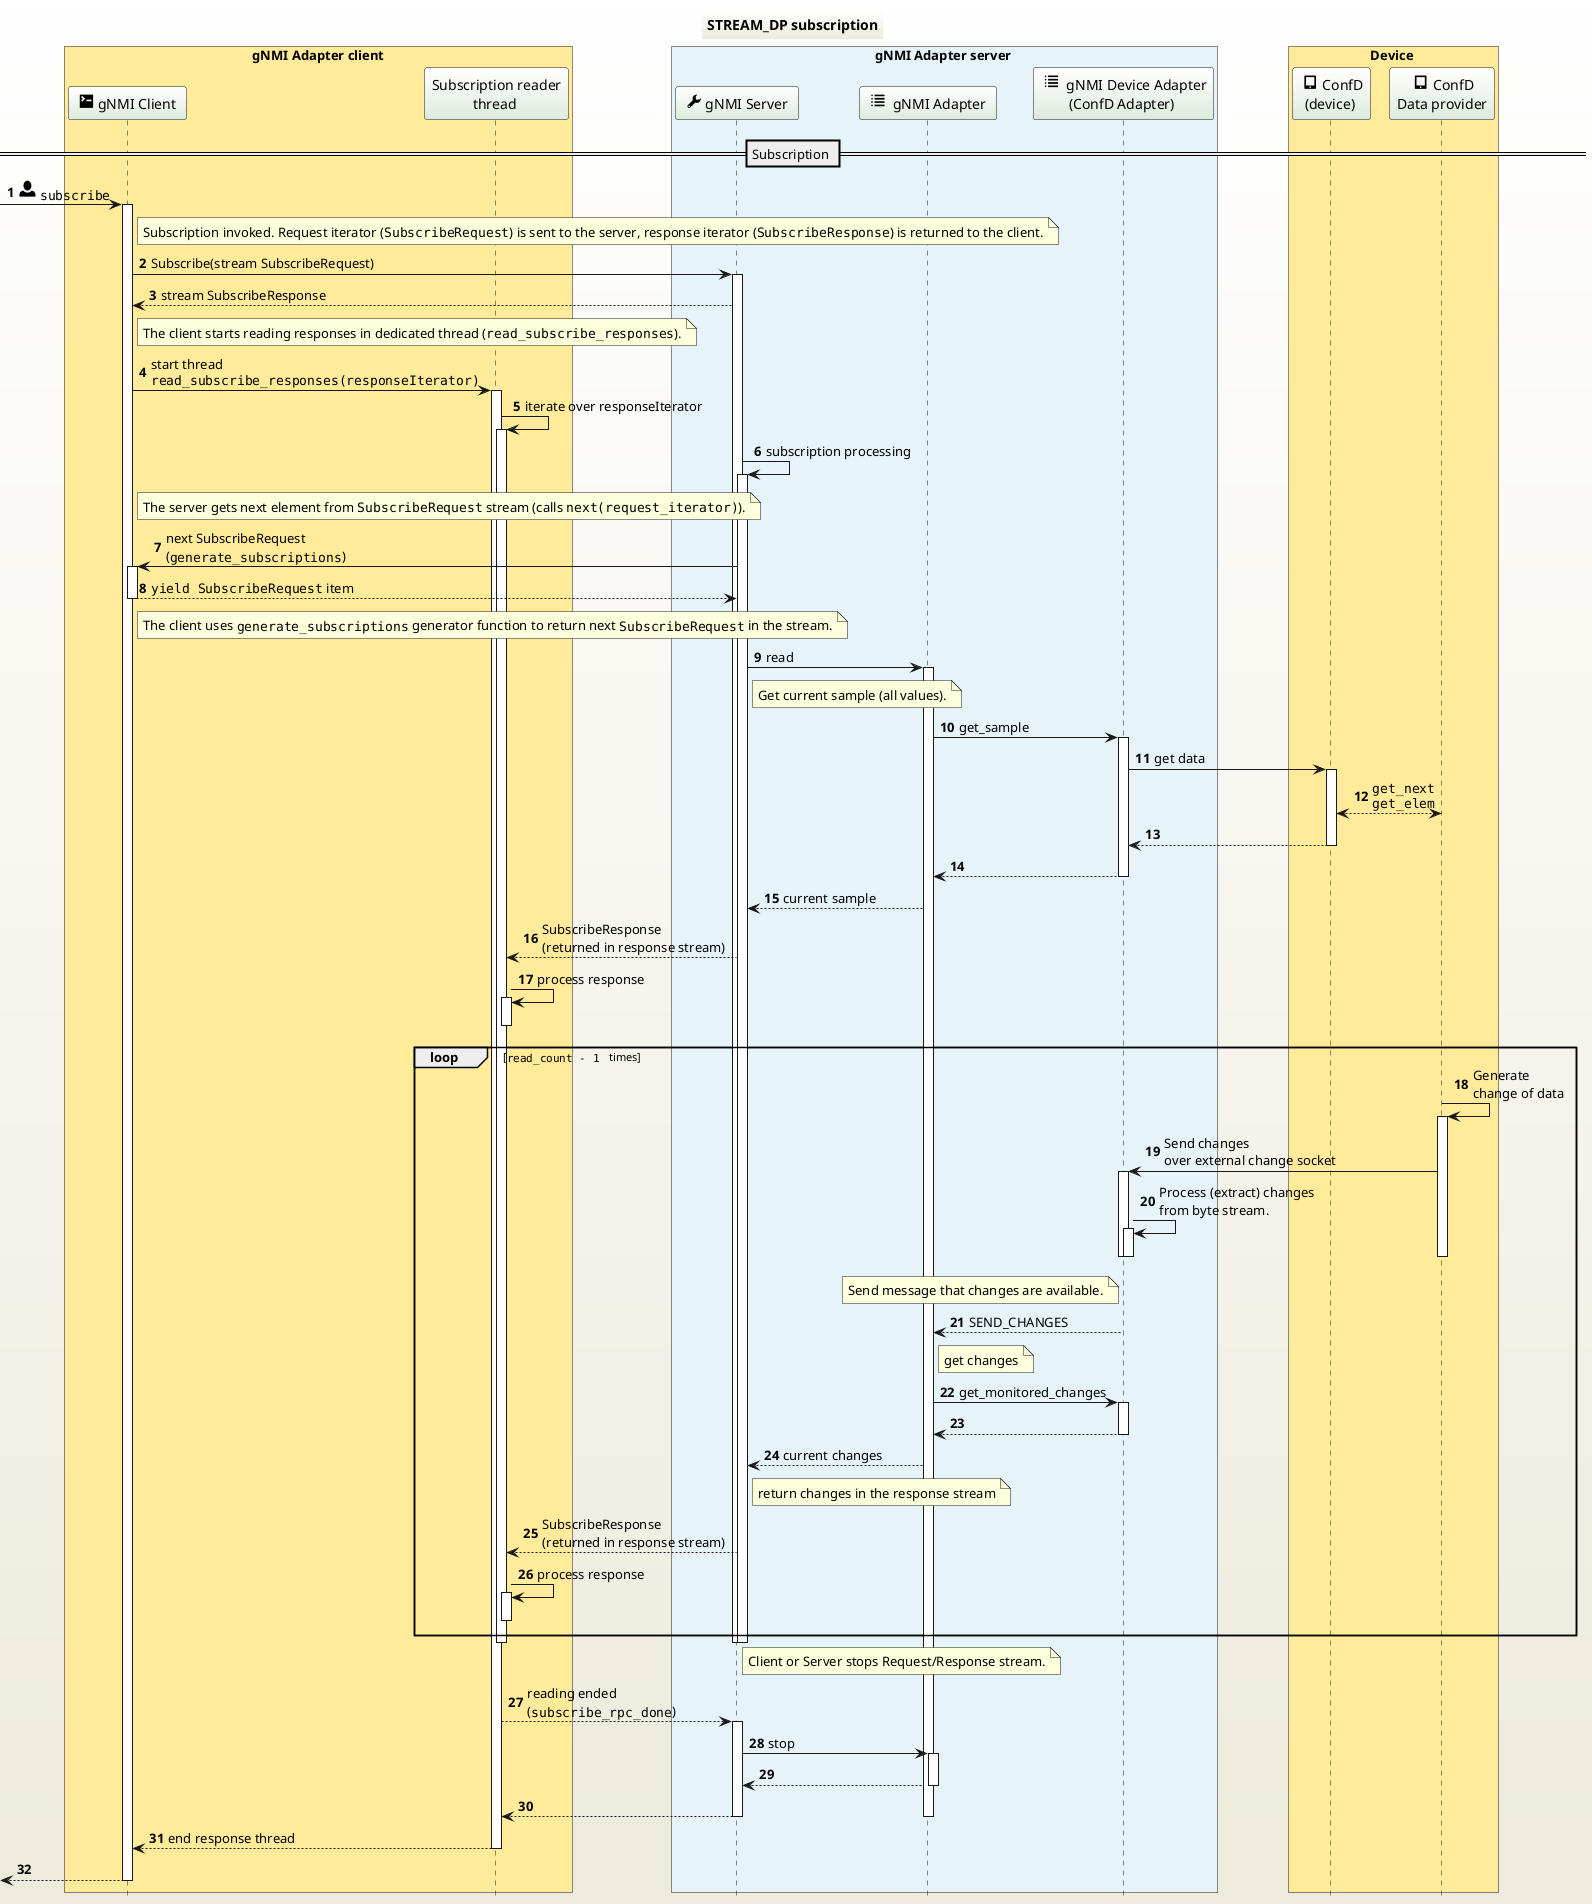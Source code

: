 @startuml
hide footbox
autonumber
title STREAM_DP subscription
skinparam BackgroundColor #FFFFFF-#EEEBDC
skinparam SequenceParticipantBackgroundColor #FFFFFF-#DDEBDC
skinparam DatabaseBackgroundColor #FFFFFF-#DDEBDC
skinparam SequenceBoxFontStyle plain
skinparam SequenceGroupFontStyle plain
skinparam SequenceDividerFontStyle plain
box "    gNMI Adapter client    " #FFEB99
  participant client as " <size:20><&terminal></size> gNMI Client "
  participant sub_read as "Subscription reader\nthread "
end box
box "    gNMI Adapter server     " #E6F3F8
  participant server as " <size:20><&wrench></size> gNMI Server "
  participant adapter as " <size:20><&list></size>  gNMI Adapter "
  participant device_adapter as " <size:20><&list></size>  gNMI Device Adapter\n(ConfD Adapter) "
end box
box "    Device     " #FFEB99
  participant device as " <size:20><&tablet></size> ConfD\n(device) "
  participant dataprovider as " <size:20><&tablet></size> ConfD\nData provider"
end box
== Subscription ==
[-> client : <size:24><&person></size> ""subscribe""
activate client
  note right of client : Subscription invoked. Request iterator (""SubscribeRequest"") is sent to the server, response iterator (""SubscribeResponse"") is returned to the client.
  client -> server : Subscribe(stream SubscribeRequest)
  activate server
  server --> client : stream SubscribeResponse
  note right of client : The client starts reading responses in dedicated thread (""read_subscribe_responses"").
  client -> sub_read : start thread\n""read_subscribe_responses(responseIterator)""
  activate sub_read
  sub_read -> sub_read : iterate over responseIterator
  activate sub_read
    server -> server : subscription processing
    activate server
      note right of client : The server gets next element from ""SubscribeRequest"" stream (calls ""next(request_iterator)"").
      server -> client : next SubscribeRequest\n(""generate_subscriptions"")
      activate client
      client --> server : ""yield SubscribeRequest"" item
      deactivate client
      note right of client : The client uses ""generate_subscriptions"" generator function to return next ""SubscribeRequest"" in the stream.
      server -> adapter : read
      activate adapter
        note right of server : Get current sample (all values).
        adapter -> device_adapter : get_sample
        activate device_adapter
          device_adapter -> device : get data
          activate device
            device <--> dataprovider : ""get_next""\n""get_elem""
          device --> device_adapter
          deactivate device
        device_adapter --> adapter
        deactivate device_adapter
      adapter --> server : current sample
      server --> sub_read : SubscribeResponse\n(returned in response stream)
        sub_read -> sub_read : process response
        activate sub_read
        deactivate sub_read
      loop ""read_count - 1 "" times
        dataprovider -> dataprovider : Generate\nchange of data
        activate dataprovider
          dataprovider -> device_adapter : Send changes\nover external change socket
          activate device_adapter
            device_adapter -> device_adapter : Process (extract) changes\nfrom byte stream.
            activate device_adapter
            deactivate device_adapter
          deactivate device_adapter
        deactivate dataprovider
        note left of device_adapter : Send message that changes are available.
        device_adapter --> adapter : SEND_CHANGES
        note right of adapter : get changes
        adapter -> device_adapter : get_monitored_changes
        activate device_adapter
        device_adapter --> adapter
        deactivate device_adapter
        adapter --> server : current changes
        note right of server : return changes in the response stream
        server --> sub_read : SubscribeResponse\n(returned in response stream)
          sub_read -> sub_read : process response
          activate sub_read
          deactivate sub_read
      end
    deactivate server
  deactivate sub_read
  deactivate server
  note right of server : Client or Server stops Request/Response stream.
  sub_read --> server : reading ended\n(""subscribe_rpc_done"")
  activate server
    server -> adapter : stop
    activate adapter
    adapter --> server
    deactivate adapter
  server --> sub_read
  deactivate server
  deactivate device_adapter
  deactivate device_adapter
  deactivate adapter
  sub_read --> client : end response thread
  deactivate sub_read
[<-- client
deactivate client
@enduml
